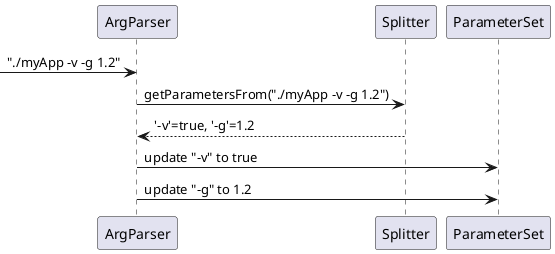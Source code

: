 @startuml
-> ArgParser : "./myApp -v -g 1.2"
ArgParser -> Splitter : getParametersFrom("./myApp -v -g 1.2")
Splitter --> ArgParser : '-v'=true, '-g'=1.2
ArgParser -> ParameterSet : update "-v" to true
ArgParser -> ParameterSet : update "-g" to 1.2
@enduml